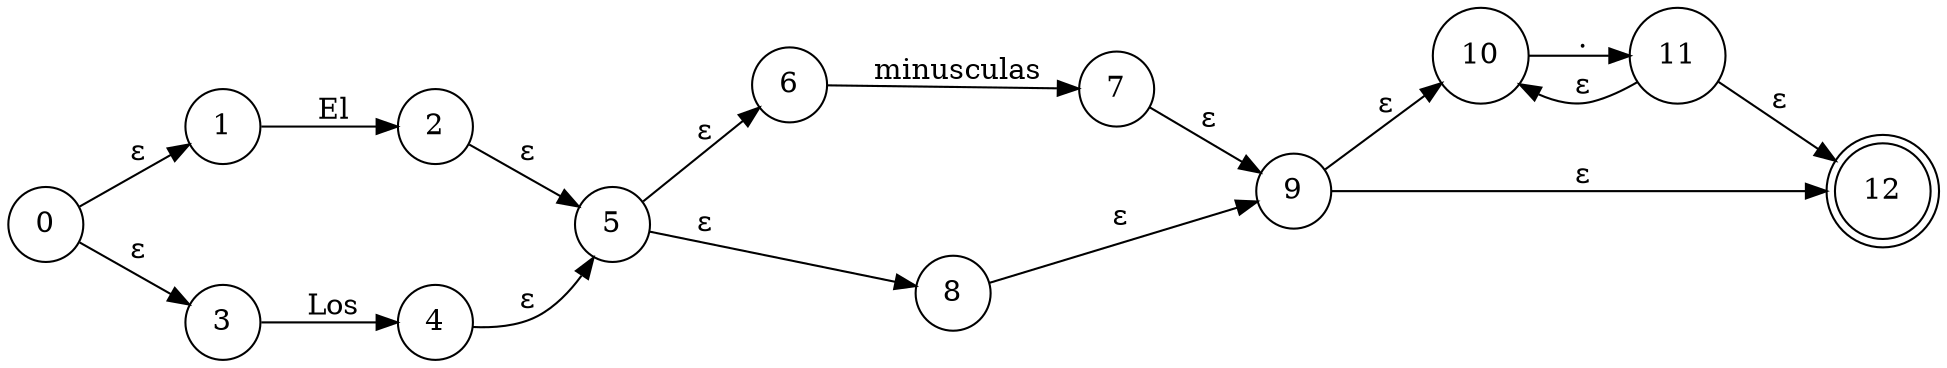 digraph G { 
nodesep=0.8; 
ranksep=0.5; 
rankdir = LR; 
node[shape = circle ]; 
0->1 [ label = " ε"]; 
1->2 [ label = " El"]; 
0->3 [ label = " ε"]; 
3->4 [ label = " Los"]; 
4->5 [ label = " ε"]; 
2->5 [ label = " ε"]; 
5->6 [ label = " ε"]; 
6->7 [ label = " minusculas"]; 
5->8 [ label = " ε"]; 
8->9 [ label = " ε"]; 
7->9 [ label = " ε"]; 
9->10 [ label = " ε"]; 
10->11 [ label = " ."]; 
11->10 [ label = " ε"]; 
11->12 [ label = " ε"]; 
9->12 [ label = " ε"]; 
12[ shape = doublecircle];}